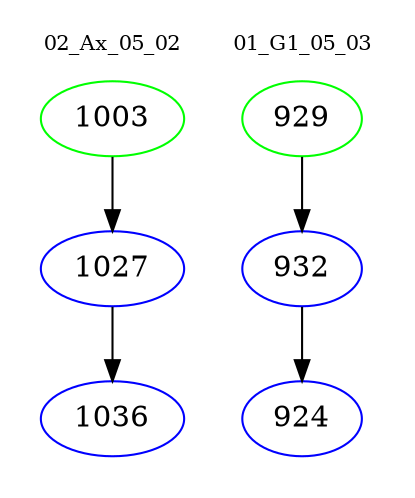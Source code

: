 digraph{
subgraph cluster_0 {
color = white
label = "02_Ax_05_02";
fontsize=10;
T0_1003 [label="1003", color="green"]
T0_1003 -> T0_1027 [color="black"]
T0_1027 [label="1027", color="blue"]
T0_1027 -> T0_1036 [color="black"]
T0_1036 [label="1036", color="blue"]
}
subgraph cluster_1 {
color = white
label = "01_G1_05_03";
fontsize=10;
T1_929 [label="929", color="green"]
T1_929 -> T1_932 [color="black"]
T1_932 [label="932", color="blue"]
T1_932 -> T1_924 [color="black"]
T1_924 [label="924", color="blue"]
}
}
